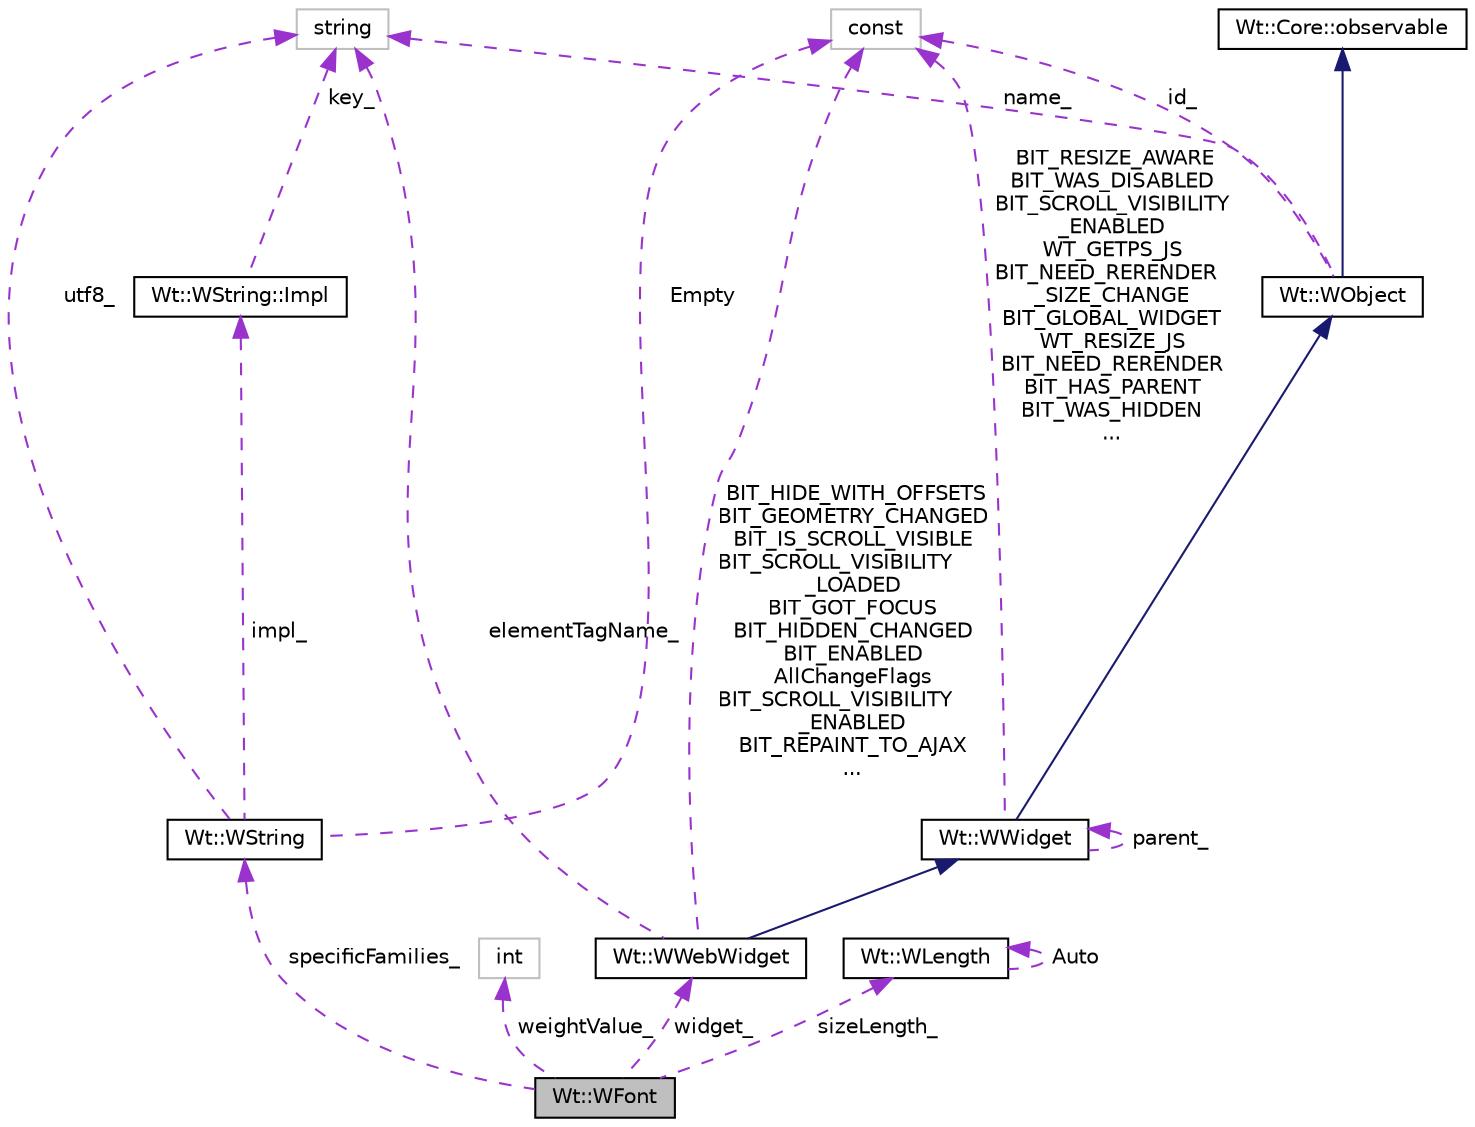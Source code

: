 digraph "Wt::WFont"
{
 // LATEX_PDF_SIZE
  edge [fontname="Helvetica",fontsize="10",labelfontname="Helvetica",labelfontsize="10"];
  node [fontname="Helvetica",fontsize="10",shape=record];
  Node1 [label="Wt::WFont",height=0.2,width=0.4,color="black", fillcolor="grey75", style="filled", fontcolor="black",tooltip="A value class that describes a font."];
  Node2 -> Node1 [dir="back",color="darkorchid3",fontsize="10",style="dashed",label=" specificFamilies_" ];
  Node2 [label="Wt::WString",height=0.2,width=0.4,color="black", fillcolor="white", style="filled",URL="$classWt_1_1WString.html",tooltip="A value class which describes a locale-aware unicode string."];
  Node3 -> Node2 [dir="back",color="darkorchid3",fontsize="10",style="dashed",label=" impl_" ];
  Node3 [label="Wt::WString::Impl",height=0.2,width=0.4,color="black", fillcolor="white", style="filled",URL="$structWt_1_1WString_1_1Impl.html",tooltip=" "];
  Node4 -> Node3 [dir="back",color="darkorchid3",fontsize="10",style="dashed",label=" key_" ];
  Node4 [label="string",height=0.2,width=0.4,color="grey75", fillcolor="white", style="filled",tooltip=" "];
  Node4 -> Node2 [dir="back",color="darkorchid3",fontsize="10",style="dashed",label=" utf8_" ];
  Node5 -> Node2 [dir="back",color="darkorchid3",fontsize="10",style="dashed",label=" Empty" ];
  Node5 [label="const",height=0.2,width=0.4,color="grey75", fillcolor="white", style="filled",tooltip=" "];
  Node6 -> Node1 [dir="back",color="darkorchid3",fontsize="10",style="dashed",label=" weightValue_" ];
  Node6 [label="int",height=0.2,width=0.4,color="grey75", fillcolor="white", style="filled",tooltip=" "];
  Node7 -> Node1 [dir="back",color="darkorchid3",fontsize="10",style="dashed",label=" widget_" ];
  Node7 [label="Wt::WWebWidget",height=0.2,width=0.4,color="black", fillcolor="white", style="filled",URL="$classWt_1_1WWebWidget.html",tooltip="A base class for widgets with an HTML counterpart."];
  Node8 -> Node7 [dir="back",color="midnightblue",fontsize="10",style="solid"];
  Node8 [label="Wt::WWidget",height=0.2,width=0.4,color="black", fillcolor="white", style="filled",URL="$classWt_1_1WWidget.html",tooltip="The abstract base class for a user-interface component."];
  Node9 -> Node8 [dir="back",color="midnightblue",fontsize="10",style="solid"];
  Node9 [label="Wt::WObject",height=0.2,width=0.4,color="black", fillcolor="white", style="filled",URL="$classWt_1_1WObject.html",tooltip="A base class for objects that participate in the signal/slot system."];
  Node10 -> Node9 [dir="back",color="midnightblue",fontsize="10",style="solid"];
  Node10 [label="Wt::Core::observable",height=0.2,width=0.4,color="black", fillcolor="white", style="filled",URL="$classWt_1_1Core_1_1observable.html",tooltip="A base class for objects whose life-time can be tracked."];
  Node4 -> Node9 [dir="back",color="darkorchid3",fontsize="10",style="dashed",label=" name_" ];
  Node5 -> Node9 [dir="back",color="darkorchid3",fontsize="10",style="dashed",label=" id_" ];
  Node8 -> Node8 [dir="back",color="darkorchid3",fontsize="10",style="dashed",label=" parent_" ];
  Node5 -> Node8 [dir="back",color="darkorchid3",fontsize="10",style="dashed",label=" BIT_RESIZE_AWARE\nBIT_WAS_DISABLED\nBIT_SCROLL_VISIBILITY\l_ENABLED\nWT_GETPS_JS\nBIT_NEED_RERENDER\l_SIZE_CHANGE\nBIT_GLOBAL_WIDGET\nWT_RESIZE_JS\nBIT_NEED_RERENDER\nBIT_HAS_PARENT\nBIT_WAS_HIDDEN\n..." ];
  Node4 -> Node7 [dir="back",color="darkorchid3",fontsize="10",style="dashed",label=" elementTagName_" ];
  Node5 -> Node7 [dir="back",color="darkorchid3",fontsize="10",style="dashed",label=" BIT_HIDE_WITH_OFFSETS\nBIT_GEOMETRY_CHANGED\nBIT_IS_SCROLL_VISIBLE\nBIT_SCROLL_VISIBILITY\l_LOADED\nBIT_GOT_FOCUS\nBIT_HIDDEN_CHANGED\nBIT_ENABLED\nAllChangeFlags\nBIT_SCROLL_VISIBILITY\l_ENABLED\nBIT_REPAINT_TO_AJAX\n..." ];
  Node11 -> Node1 [dir="back",color="darkorchid3",fontsize="10",style="dashed",label=" sizeLength_" ];
  Node11 [label="Wt::WLength",height=0.2,width=0.4,color="black", fillcolor="white", style="filled",URL="$classWt_1_1WLength.html",tooltip="A value class that describes a CSS length."];
  Node11 -> Node11 [dir="back",color="darkorchid3",fontsize="10",style="dashed",label=" Auto" ];
}
